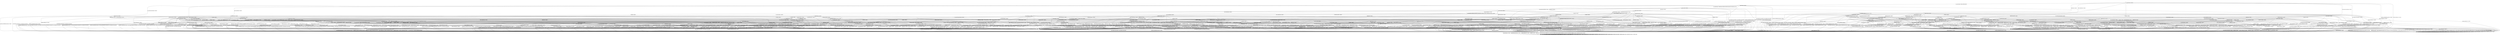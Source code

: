 digraph h21 {
s0 [label="s0"];
s1 [label="s1"];
s2 [label="s2"];
s3 [label="s3"];
s4 [label="s4"];
s5 [label="s5"];
s6 [label="s6"];
s7 [label="s7"];
s8 [label="s8"];
s9 [label="s9"];
s10 [label="s10"];
s11 [label="s11"];
s12 [label="s12"];
s13 [label="s13"];
s14 [label="s14"];
s15 [label="s15"];
s16 [label="s16"];
s17 [label="s17"];
s18 [label="s18"];
s19 [label="s19"];
s20 [label="s20"];
s21 [label="s21"];
s22 [label="s22"];
s23 [label="s23"];
s24 [label="s24"];
s25 [label="s25"];
s26 [label="s26"];
s27 [label="s27"];
s28 [label="s28"];
s29 [label="s29"];
s30 [label="s30"];
s31 [label="s31"];
s32 [label="s32"];
s33 [label="s33"];
s34 [label="s34"];
s35 [label="s35"];
s36 [label="s36"];
s37 [label="s37"];
s38 [label="s38"];
s39 [label="s39"];
s40 [label="s40"];
s41 [label="s41"];
s42 [label="s42"];
s43 [label="s43"];
s44 [label="s44"];
s45 [label="s45"];
s46 [label="s46"];
s47 [label="s47"];
s48 [label="s48"];
s49 [label="s49"];
s50 [label="s50"];
s51 [label="s51"];
s52 [label="s52"];
s53 [label="s53"];
s54 [label="s54"];
s55 [label="s55"];
s56 [label="s56"];
s57 [label="s57"];
s58 [label="s58"];
s59 [label="s59"];
s60 [label="s60"];
s61 [label="s61"];
s62 [label="s62"];
s63 [label="s63"];
s64 [label="s64"];
s65 [label="s65"];
s66 [label="s66"];
s67 [label="s67"];
s68 [label="s68"];
s69 [label="s69"];
s70 [label="s70"];
s71 [label="s71"];
s72 [label="s72"];
s73 [label="s73"];
s74 [label="s74"];
s75 [label="s75"];
s76 [label="s76"];
s77 [label="s77"];
s78 [label="s78"];
s79 [label="s79"];
s80 [label="s80"];
s81 [label="s81"];
s82 [label="s82"];
s83 [label="s83"];
s84 [label="s84"];
s85 [label="s85"];
s86 [label="s86"];
s87 [label="s87"];
s88 [label="s88"];
s89 [label="s89"];
s90 [label="s90"];
s91 [label="s91"];
s92 [label="s92"];
s93 [label="s93"];
s94 [label="s94"];
s95 [label="s95"];
s96 [label="s96"];
s97 [label="s97"];
s98 [label="s98"];
s99 [label="s99"];
s100 [label="s100"];
s101 [label="s101"];
s102 [label="s102"];
s103 [label="s103"];
s0 -> s1 [label="RSA_CLIENT_HELLO / HELLO_VERIFY_REQUEST"];
s0 -> s2 [label="RSA_CLIENT_KEY_EXCHANGE / TIMEOUT"];
s0 -> s8 [label="CHANGE_CIPHER_SPEC / TIMEOUT"];
s0 -> s26 [label="FINISHED / TIMEOUT"];
s0 -> s0 [label="APPLICATION / TIMEOUT"];
s0 -> s55 [label="CERTIFICATE / TIMEOUT"];
s0 -> s71 [label="EMPTY_CERTIFICATE / TIMEOUT"];
s0 -> s26 [label="CERTIFICATE_VERIFY / TIMEOUT"];
s0 -> s6 [label="Alert(WARNING,CLOSE_NOTIFY) / TIMEOUT"];
s0 -> s6 [label="Alert(FATAL,UNEXPECTED_MESSAGE) / TIMEOUT"];
s1 -> s3 [label="RSA_CLIENT_HELLO / SERVER_HELLO,CERTIFICATE,CERTIFICATE_REQUEST,SERVER_HELLO_DONE"];
s1 -> s4 [label="RSA_CLIENT_KEY_EXCHANGE / TIMEOUT"];
s1 -> s8 [label="CHANGE_CIPHER_SPEC / TIMEOUT"];
s1 -> s9 [label="FINISHED / TIMEOUT"];
s1 -> s1 [label="APPLICATION / TIMEOUT"];
s1 -> s56 [label="CERTIFICATE / TIMEOUT"];
s1 -> s16 [label="EMPTY_CERTIFICATE / TIMEOUT"];
s1 -> s9 [label="CERTIFICATE_VERIFY / TIMEOUT"];
s1 -> s6 [label="Alert(WARNING,CLOSE_NOTIFY) / Alert(WARNING,CLOSE_NOTIFY)"];
s1 -> s6 [label="Alert(FATAL,UNEXPECTED_MESSAGE) / TIMEOUT"];
s2 -> s57 [label="RSA_CLIENT_HELLO / TIMEOUT"];
s2 -> s26 [label="RSA_CLIENT_KEY_EXCHANGE / TIMEOUT"];
s2 -> s10 [label="CHANGE_CIPHER_SPEC / TIMEOUT"];
s2 -> s72 [label="FINISHED / TIMEOUT"];
s2 -> s2 [label="APPLICATION / TIMEOUT"];
s2 -> s91 [label="CERTIFICATE / TIMEOUT"];
s2 -> s91 [label="EMPTY_CERTIFICATE / TIMEOUT"];
s2 -> s78 [label="CERTIFICATE_VERIFY / TIMEOUT"];
s2 -> s6 [label="Alert(WARNING,CLOSE_NOTIFY) / TIMEOUT"];
s2 -> s6 [label="Alert(FATAL,UNEXPECTED_MESSAGE) / TIMEOUT"];
s3 -> s6 [label="RSA_CLIENT_HELLO / Alert(FATAL,UNEXPECTED_MESSAGE)"];
s3 -> s11 [label="RSA_CLIENT_KEY_EXCHANGE / TIMEOUT"];
s3 -> s8 [label="CHANGE_CIPHER_SPEC / TIMEOUT"];
s3 -> s9 [label="FINISHED / TIMEOUT"];
s3 -> s3 [label="APPLICATION / TIMEOUT"];
s3 -> s97 [label="CERTIFICATE / TIMEOUT"];
s3 -> s47 [label="EMPTY_CERTIFICATE / TIMEOUT"];
s3 -> s9 [label="CERTIFICATE_VERIFY / TIMEOUT"];
s3 -> s6 [label="Alert(WARNING,CLOSE_NOTIFY) / Alert(WARNING,CLOSE_NOTIFY)"];
s3 -> s6 [label="Alert(FATAL,UNEXPECTED_MESSAGE) / TIMEOUT"];
s4 -> s19 [label="RSA_CLIENT_HELLO / TIMEOUT"];
s4 -> s9 [label="RSA_CLIENT_KEY_EXCHANGE / TIMEOUT"];
s4 -> s5 [label="CHANGE_CIPHER_SPEC / TIMEOUT"];
s4 -> s33 [label="FINISHED / TIMEOUT"];
s4 -> s4 [label="APPLICATION / TIMEOUT"];
s4 -> s48 [label="CERTIFICATE / TIMEOUT"];
s4 -> s48 [label="EMPTY_CERTIFICATE / TIMEOUT"];
s4 -> s28 [label="CERTIFICATE_VERIFY / TIMEOUT"];
s4 -> s6 [label="Alert(WARNING,CLOSE_NOTIFY) / Alert(WARNING,CLOSE_NOTIFY)"];
s4 -> s6 [label="Alert(FATAL,UNEXPECTED_MESSAGE) / TIMEOUT"];
s5 -> s6 [label="RSA_CLIENT_HELLO / Alert(FATAL,UNEXPECTED_MESSAGE)"];
s5 -> s6 [label="RSA_CLIENT_KEY_EXCHANGE / Alert(FATAL,UNEXPECTED_MESSAGE)"];
s5 -> s8 [label="CHANGE_CIPHER_SPEC / TIMEOUT"];
s5 -> s6 [label="FINISHED / Alert(FATAL,UNEXPECTED_MESSAGE)"];
s5 -> s5 [label="APPLICATION / TIMEOUT"];
s5 -> s6 [label="CERTIFICATE / Alert(FATAL,UNEXPECTED_MESSAGE)"];
s5 -> s6 [label="EMPTY_CERTIFICATE / Alert(FATAL,UNEXPECTED_MESSAGE)"];
s5 -> s6 [label="CERTIFICATE_VERIFY / Alert(FATAL,UNEXPECTED_MESSAGE)"];
s5 -> s5 [label="Alert(WARNING,CLOSE_NOTIFY) / TIMEOUT"];
s5 -> s5 [label="Alert(FATAL,UNEXPECTED_MESSAGE) / TIMEOUT"];
s6 -> s7 [label="RSA_CLIENT_HELLO / TIMEOUT"];
s6 -> s7 [label="RSA_CLIENT_KEY_EXCHANGE / TIMEOUT"];
s6 -> s7 [label="CHANGE_CIPHER_SPEC / TIMEOUT"];
s6 -> s7 [label="FINISHED / TIMEOUT"];
s6 -> s7 [label="APPLICATION / TIMEOUT"];
s6 -> s7 [label="CERTIFICATE / TIMEOUT"];
s6 -> s7 [label="EMPTY_CERTIFICATE / TIMEOUT"];
s6 -> s7 [label="CERTIFICATE_VERIFY / TIMEOUT"];
s6 -> s7 [label="Alert(WARNING,CLOSE_NOTIFY) / TIMEOUT"];
s6 -> s7 [label="Alert(FATAL,UNEXPECTED_MESSAGE) / TIMEOUT"];
s7 -> s7 [label="RSA_CLIENT_HELLO / SOCKET_CLOSED"];
s7 -> s7 [label="RSA_CLIENT_KEY_EXCHANGE / SOCKET_CLOSED"];
s7 -> s7 [label="CHANGE_CIPHER_SPEC / SOCKET_CLOSED"];
s7 -> s7 [label="FINISHED / SOCKET_CLOSED"];
s7 -> s7 [label="APPLICATION / SOCKET_CLOSED"];
s7 -> s7 [label="CERTIFICATE / SOCKET_CLOSED"];
s7 -> s7 [label="EMPTY_CERTIFICATE / SOCKET_CLOSED"];
s7 -> s7 [label="CERTIFICATE_VERIFY / SOCKET_CLOSED"];
s7 -> s7 [label="Alert(WARNING,CLOSE_NOTIFY) / SOCKET_CLOSED"];
s7 -> s7 [label="Alert(FATAL,UNEXPECTED_MESSAGE) / SOCKET_CLOSED"];
s8 -> s8 [label="RSA_CLIENT_HELLO / TIMEOUT"];
s8 -> s8 [label="RSA_CLIENT_KEY_EXCHANGE / TIMEOUT"];
s8 -> s8 [label="CHANGE_CIPHER_SPEC / TIMEOUT"];
s8 -> s8 [label="FINISHED / TIMEOUT"];
s8 -> s8 [label="APPLICATION / TIMEOUT"];
s8 -> s8 [label="CERTIFICATE / TIMEOUT"];
s8 -> s8 [label="EMPTY_CERTIFICATE / TIMEOUT"];
s8 -> s8 [label="CERTIFICATE_VERIFY / TIMEOUT"];
s8 -> s8 [label="Alert(WARNING,CLOSE_NOTIFY) / TIMEOUT"];
s8 -> s8 [label="Alert(FATAL,UNEXPECTED_MESSAGE) / TIMEOUT"];
s9 -> s9 [label="RSA_CLIENT_HELLO / TIMEOUT"];
s9 -> s9 [label="RSA_CLIENT_KEY_EXCHANGE / TIMEOUT"];
s9 -> s8 [label="CHANGE_CIPHER_SPEC / TIMEOUT"];
s9 -> s9 [label="FINISHED / TIMEOUT"];
s9 -> s9 [label="APPLICATION / TIMEOUT"];
s9 -> s9 [label="CERTIFICATE / TIMEOUT"];
s9 -> s9 [label="EMPTY_CERTIFICATE / TIMEOUT"];
s9 -> s9 [label="CERTIFICATE_VERIFY / TIMEOUT"];
s9 -> s6 [label="Alert(WARNING,CLOSE_NOTIFY) / Alert(WARNING,CLOSE_NOTIFY)"];
s9 -> s6 [label="Alert(FATAL,UNEXPECTED_MESSAGE) / TIMEOUT"];
s10 -> s6 [label="RSA_CLIENT_HELLO / TIMEOUT"];
s10 -> s6 [label="RSA_CLIENT_KEY_EXCHANGE / TIMEOUT"];
s10 -> s8 [label="CHANGE_CIPHER_SPEC / TIMEOUT"];
s10 -> s6 [label="FINISHED / TIMEOUT"];
s10 -> s10 [label="APPLICATION / TIMEOUT"];
s10 -> s6 [label="CERTIFICATE / TIMEOUT"];
s10 -> s6 [label="EMPTY_CERTIFICATE / TIMEOUT"];
s10 -> s6 [label="CERTIFICATE_VERIFY / TIMEOUT"];
s10 -> s10 [label="Alert(WARNING,CLOSE_NOTIFY) / TIMEOUT"];
s10 -> s10 [label="Alert(FATAL,UNEXPECTED_MESSAGE) / TIMEOUT"];
s11 -> s19 [label="RSA_CLIENT_HELLO / TIMEOUT"];
s11 -> s9 [label="RSA_CLIENT_KEY_EXCHANGE / TIMEOUT"];
s11 -> s12 [label="CHANGE_CIPHER_SPEC / TIMEOUT"];
s11 -> s33 [label="FINISHED / TIMEOUT"];
s11 -> s11 [label="APPLICATION / TIMEOUT"];
s11 -> s17 [label="CERTIFICATE / TIMEOUT"];
s11 -> s63 [label="EMPTY_CERTIFICATE / TIMEOUT"];
s11 -> s13 [label="CERTIFICATE_VERIFY / TIMEOUT"];
s11 -> s6 [label="Alert(WARNING,CLOSE_NOTIFY) / Alert(WARNING,CLOSE_NOTIFY)"];
s11 -> s6 [label="Alert(FATAL,UNEXPECTED_MESSAGE) / TIMEOUT"];
s12 -> s20 [label="RSA_CLIENT_HELLO / TIMEOUT"];
s12 -> s9 [label="RSA_CLIENT_KEY_EXCHANGE / TIMEOUT"];
s12 -> s8 [label="CHANGE_CIPHER_SPEC / TIMEOUT"];
s12 -> s14 [label="FINISHED / CHANGE_CIPHER_SPEC,FINISHED,CHANGE_CIPHER_SPEC,FINISHED"];
s12 -> s12 [label="APPLICATION / TIMEOUT"];
s12 -> s29 [label="CERTIFICATE / TIMEOUT"];
s12 -> s64 [label="EMPTY_CERTIFICATE / TIMEOUT"];
s12 -> s18 [label="CERTIFICATE_VERIFY / TIMEOUT"];
s12 -> s12 [label="Alert(WARNING,CLOSE_NOTIFY) / TIMEOUT"];
s12 -> s12 [label="Alert(FATAL,UNEXPECTED_MESSAGE) / TIMEOUT"];
s13 -> s21 [label="RSA_CLIENT_HELLO / TIMEOUT"];
s13 -> s9 [label="RSA_CLIENT_KEY_EXCHANGE / TIMEOUT"];
s13 -> s15 [label="CHANGE_CIPHER_SPEC / TIMEOUT"];
s13 -> s34 [label="FINISHED / TIMEOUT"];
s13 -> s13 [label="APPLICATION / TIMEOUT"];
s13 -> s22 [label="CERTIFICATE / TIMEOUT"];
s13 -> s22 [label="EMPTY_CERTIFICATE / TIMEOUT"];
s13 -> s9 [label="CERTIFICATE_VERIFY / TIMEOUT"];
s13 -> s6 [label="Alert(WARNING,CLOSE_NOTIFY) / Alert(WARNING,CLOSE_NOTIFY)"];
s13 -> s6 [label="Alert(FATAL,UNEXPECTED_MESSAGE) / TIMEOUT"];
s14 -> s14 [label="RSA_CLIENT_HELLO / TIMEOUT"];
s14 -> s14 [label="RSA_CLIENT_KEY_EXCHANGE / TIMEOUT"];
s14 -> s8 [label="CHANGE_CIPHER_SPEC / TIMEOUT"];
s14 -> s14 [label="FINISHED / TIMEOUT"];
s14 -> s6 [label="APPLICATION / APPLICATION"];
s14 -> s14 [label="CERTIFICATE / TIMEOUT"];
s14 -> s14 [label="EMPTY_CERTIFICATE / TIMEOUT"];
s14 -> s14 [label="CERTIFICATE_VERIFY / TIMEOUT"];
s14 -> s6 [label="Alert(WARNING,CLOSE_NOTIFY) / TIMEOUT"];
s14 -> s6 [label="Alert(FATAL,UNEXPECTED_MESSAGE) / TIMEOUT"];
s15 -> s6 [label="RSA_CLIENT_HELLO / Alert(FATAL,HANDSHAKE_FAILURE)"];
s15 -> s6 [label="RSA_CLIENT_KEY_EXCHANGE / Alert(FATAL,HANDSHAKE_FAILURE)"];
s15 -> s8 [label="CHANGE_CIPHER_SPEC / TIMEOUT"];
s15 -> s6 [label="FINISHED / Alert(FATAL,HANDSHAKE_FAILURE)"];
s15 -> s15 [label="APPLICATION / TIMEOUT"];
s15 -> s6 [label="CERTIFICATE / Alert(FATAL,HANDSHAKE_FAILURE)"];
s15 -> s6 [label="EMPTY_CERTIFICATE / Alert(FATAL,HANDSHAKE_FAILURE)"];
s15 -> s6 [label="CERTIFICATE_VERIFY / Alert(FATAL,HANDSHAKE_FAILURE)"];
s15 -> s15 [label="Alert(WARNING,CLOSE_NOTIFY) / TIMEOUT"];
s15 -> s15 [label="Alert(FATAL,UNEXPECTED_MESSAGE) / TIMEOUT"];
s16 -> s24 [label="RSA_CLIENT_HELLO / TIMEOUT"];
s16 -> s48 [label="RSA_CLIENT_KEY_EXCHANGE / TIMEOUT"];
s16 -> s5 [label="CHANGE_CIPHER_SPEC / TIMEOUT"];
s16 -> s35 [label="FINISHED / TIMEOUT"];
s16 -> s16 [label="APPLICATION / TIMEOUT"];
s16 -> s9 [label="CERTIFICATE / TIMEOUT"];
s16 -> s9 [label="EMPTY_CERTIFICATE / TIMEOUT"];
s16 -> s58 [label="CERTIFICATE_VERIFY / TIMEOUT"];
s16 -> s6 [label="Alert(WARNING,CLOSE_NOTIFY) / Alert(WARNING,CLOSE_NOTIFY)"];
s16 -> s6 [label="Alert(FATAL,UNEXPECTED_MESSAGE) / TIMEOUT"];
s17 -> s49 [label="RSA_CLIENT_HELLO / TIMEOUT"];
s17 -> s9 [label="RSA_CLIENT_KEY_EXCHANGE / TIMEOUT"];
s17 -> s27 [label="CHANGE_CIPHER_SPEC / TIMEOUT"];
s17 -> s50 [label="FINISHED / TIMEOUT"];
s17 -> s17 [label="APPLICATION / TIMEOUT"];
s17 -> s9 [label="CERTIFICATE / TIMEOUT"];
s17 -> s9 [label="EMPTY_CERTIFICATE / TIMEOUT"];
s17 -> s17 [label="CERTIFICATE_VERIFY / TIMEOUT"];
s17 -> s6 [label="Alert(WARNING,CLOSE_NOTIFY) / Alert(WARNING,CLOSE_NOTIFY)"];
s17 -> s6 [label="Alert(FATAL,UNEXPECTED_MESSAGE) / TIMEOUT"];
s18 -> s79 [label="RSA_CLIENT_HELLO / TIMEOUT"];
s18 -> s9 [label="RSA_CLIENT_KEY_EXCHANGE / TIMEOUT"];
s18 -> s15 [label="CHANGE_CIPHER_SPEC / TIMEOUT"];
s18 -> s23 [label="FINISHED / TIMEOUT"];
s18 -> s9 [label="APPLICATION / TIMEOUT"];
s18 -> s73 [label="CERTIFICATE / TIMEOUT"];
s18 -> s73 [label="EMPTY_CERTIFICATE / TIMEOUT"];
s18 -> s9 [label="CERTIFICATE_VERIFY / TIMEOUT"];
s18 -> s6 [label="Alert(WARNING,CLOSE_NOTIFY) / Alert(WARNING,CLOSE_NOTIFY)"];
s18 -> s6 [label="Alert(FATAL,UNEXPECTED_MESSAGE) / TIMEOUT"];
s19 -> s9 [label="RSA_CLIENT_HELLO / TIMEOUT"];
s19 -> s9 [label="RSA_CLIENT_KEY_EXCHANGE / TIMEOUT"];
s19 -> s5 [label="CHANGE_CIPHER_SPEC / TIMEOUT"];
s19 -> s36 [label="FINISHED / TIMEOUT"];
s19 -> s19 [label="APPLICATION / TIMEOUT"];
s19 -> s49 [label="CERTIFICATE / TIMEOUT"];
s19 -> s49 [label="EMPTY_CERTIFICATE / TIMEOUT"];
s19 -> s30 [label="CERTIFICATE_VERIFY / TIMEOUT"];
s19 -> s6 [label="Alert(WARNING,CLOSE_NOTIFY) / Alert(WARNING,CLOSE_NOTIFY)"];
s19 -> s6 [label="Alert(FATAL,UNEXPECTED_MESSAGE) / TIMEOUT"];
s20 -> s9 [label="RSA_CLIENT_HELLO / TIMEOUT"];
s20 -> s9 [label="RSA_CLIENT_KEY_EXCHANGE / TIMEOUT"];
s20 -> s5 [label="CHANGE_CIPHER_SPEC / TIMEOUT"];
s20 -> s37 [label="FINISHED / TIMEOUT"];
s20 -> s9 [label="APPLICATION / TIMEOUT"];
s20 -> s38 [label="CERTIFICATE / TIMEOUT"];
s20 -> s38 [label="EMPTY_CERTIFICATE / TIMEOUT"];
s20 -> s65 [label="CERTIFICATE_VERIFY / TIMEOUT"];
s20 -> s6 [label="Alert(WARNING,CLOSE_NOTIFY) / Alert(WARNING,CLOSE_NOTIFY)"];
s20 -> s6 [label="Alert(FATAL,UNEXPECTED_MESSAGE) / TIMEOUT"];
s21 -> s9 [label="RSA_CLIENT_HELLO / TIMEOUT"];
s21 -> s9 [label="RSA_CLIENT_KEY_EXCHANGE / TIMEOUT"];
s21 -> s15 [label="CHANGE_CIPHER_SPEC / TIMEOUT"];
s21 -> s39 [label="FINISHED / TIMEOUT"];
s21 -> s21 [label="APPLICATION / TIMEOUT"];
s21 -> s25 [label="CERTIFICATE / TIMEOUT"];
s21 -> s25 [label="EMPTY_CERTIFICATE / TIMEOUT"];
s21 -> s9 [label="CERTIFICATE_VERIFY / TIMEOUT"];
s21 -> s6 [label="Alert(WARNING,CLOSE_NOTIFY) / Alert(WARNING,CLOSE_NOTIFY)"];
s21 -> s6 [label="Alert(FATAL,UNEXPECTED_MESSAGE) / TIMEOUT"];
s22 -> s25 [label="RSA_CLIENT_HELLO / TIMEOUT"];
s22 -> s9 [label="RSA_CLIENT_KEY_EXCHANGE / TIMEOUT"];
s22 -> s15 [label="CHANGE_CIPHER_SPEC / TIMEOUT"];
s22 -> s40 [label="FINISHED / TIMEOUT"];
s22 -> s22 [label="APPLICATION / TIMEOUT"];
s22 -> s9 [label="CERTIFICATE / TIMEOUT"];
s22 -> s9 [label="EMPTY_CERTIFICATE / TIMEOUT"];
s22 -> s9 [label="CERTIFICATE_VERIFY / TIMEOUT"];
s22 -> s6 [label="Alert(WARNING,CLOSE_NOTIFY) / Alert(WARNING,CLOSE_NOTIFY)"];
s22 -> s6 [label="Alert(FATAL,UNEXPECTED_MESSAGE) / TIMEOUT"];
s23 -> s41 [label="RSA_CLIENT_HELLO / TIMEOUT"];
s23 -> s9 [label="RSA_CLIENT_KEY_EXCHANGE / TIMEOUT"];
s23 -> s15 [label="CHANGE_CIPHER_SPEC / TIMEOUT"];
s23 -> s9 [label="FINISHED / TIMEOUT"];
s23 -> s9 [label="APPLICATION / TIMEOUT"];
s23 -> s40 [label="CERTIFICATE / TIMEOUT"];
s23 -> s40 [label="EMPTY_CERTIFICATE / TIMEOUT"];
s23 -> s9 [label="CERTIFICATE_VERIFY / TIMEOUT"];
s23 -> s6 [label="Alert(WARNING,CLOSE_NOTIFY) / Alert(WARNING,CLOSE_NOTIFY)"];
s23 -> s6 [label="Alert(FATAL,UNEXPECTED_MESSAGE) / TIMEOUT"];
s24 -> s9 [label="RSA_CLIENT_HELLO / TIMEOUT"];
s24 -> s49 [label="RSA_CLIENT_KEY_EXCHANGE / TIMEOUT"];
s24 -> s5 [label="CHANGE_CIPHER_SPEC / TIMEOUT"];
s24 -> s42 [label="FINISHED / TIMEOUT"];
s24 -> s24 [label="APPLICATION / TIMEOUT"];
s24 -> s9 [label="CERTIFICATE / TIMEOUT"];
s24 -> s9 [label="EMPTY_CERTIFICATE / TIMEOUT"];
s24 -> s66 [label="CERTIFICATE_VERIFY / TIMEOUT"];
s24 -> s6 [label="Alert(WARNING,CLOSE_NOTIFY) / Alert(WARNING,CLOSE_NOTIFY)"];
s24 -> s6 [label="Alert(FATAL,UNEXPECTED_MESSAGE) / TIMEOUT"];
s25 -> s9 [label="RSA_CLIENT_HELLO / TIMEOUT"];
s25 -> s9 [label="RSA_CLIENT_KEY_EXCHANGE / TIMEOUT"];
s25 -> s15 [label="CHANGE_CIPHER_SPEC / TIMEOUT"];
s25 -> s43 [label="FINISHED / TIMEOUT"];
s25 -> s25 [label="APPLICATION / TIMEOUT"];
s25 -> s9 [label="CERTIFICATE / TIMEOUT"];
s25 -> s9 [label="EMPTY_CERTIFICATE / TIMEOUT"];
s25 -> s9 [label="CERTIFICATE_VERIFY / TIMEOUT"];
s25 -> s6 [label="Alert(WARNING,CLOSE_NOTIFY) / Alert(WARNING,CLOSE_NOTIFY)"];
s25 -> s6 [label="Alert(FATAL,UNEXPECTED_MESSAGE) / TIMEOUT"];
s26 -> s26 [label="RSA_CLIENT_HELLO / TIMEOUT"];
s26 -> s26 [label="RSA_CLIENT_KEY_EXCHANGE / TIMEOUT"];
s26 -> s8 [label="CHANGE_CIPHER_SPEC / TIMEOUT"];
s26 -> s26 [label="FINISHED / TIMEOUT"];
s26 -> s26 [label="APPLICATION / TIMEOUT"];
s26 -> s26 [label="CERTIFICATE / TIMEOUT"];
s26 -> s26 [label="EMPTY_CERTIFICATE / TIMEOUT"];
s26 -> s26 [label="CERTIFICATE_VERIFY / TIMEOUT"];
s26 -> s6 [label="Alert(WARNING,CLOSE_NOTIFY) / TIMEOUT"];
s26 -> s6 [label="Alert(FATAL,UNEXPECTED_MESSAGE) / TIMEOUT"];
s27 -> s9 [label="RSA_CLIENT_HELLO / TIMEOUT"];
s27 -> s9 [label="RSA_CLIENT_KEY_EXCHANGE / TIMEOUT"];
s27 -> s8 [label="CHANGE_CIPHER_SPEC / TIMEOUT"];
s27 -> s14 [label="FINISHED / CHANGE_CIPHER_SPEC,FINISHED,CHANGE_CIPHER_SPEC,FINISHED"];
s27 -> s27 [label="APPLICATION / TIMEOUT"];
s27 -> s9 [label="CERTIFICATE / TIMEOUT"];
s27 -> s9 [label="EMPTY_CERTIFICATE / TIMEOUT"];
s27 -> s9 [label="CERTIFICATE_VERIFY / TIMEOUT"];
s27 -> s27 [label="Alert(WARNING,CLOSE_NOTIFY) / TIMEOUT"];
s27 -> s27 [label="Alert(FATAL,UNEXPECTED_MESSAGE) / TIMEOUT"];
s28 -> s30 [label="RSA_CLIENT_HELLO / TIMEOUT"];
s28 -> s9 [label="RSA_CLIENT_KEY_EXCHANGE / TIMEOUT"];
s28 -> s5 [label="CHANGE_CIPHER_SPEC / TIMEOUT"];
s28 -> s44 [label="FINISHED / TIMEOUT"];
s28 -> s28 [label="APPLICATION / TIMEOUT"];
s28 -> s59 [label="CERTIFICATE / TIMEOUT"];
s28 -> s59 [label="EMPTY_CERTIFICATE / TIMEOUT"];
s28 -> s9 [label="CERTIFICATE_VERIFY / TIMEOUT"];
s28 -> s6 [label="Alert(WARNING,CLOSE_NOTIFY) / Alert(WARNING,CLOSE_NOTIFY)"];
s28 -> s6 [label="Alert(FATAL,UNEXPECTED_MESSAGE) / TIMEOUT"];
s29 -> s38 [label="RSA_CLIENT_HELLO / TIMEOUT"];
s29 -> s9 [label="RSA_CLIENT_KEY_EXCHANGE / TIMEOUT"];
s29 -> s5 [label="CHANGE_CIPHER_SPEC / TIMEOUT"];
s29 -> s31 [label="FINISHED / TIMEOUT"];
s29 -> s9 [label="APPLICATION / TIMEOUT"];
s29 -> s9 [label="CERTIFICATE / TIMEOUT"];
s29 -> s9 [label="EMPTY_CERTIFICATE / TIMEOUT"];
s29 -> s60 [label="CERTIFICATE_VERIFY / TIMEOUT"];
s29 -> s6 [label="Alert(WARNING,CLOSE_NOTIFY) / Alert(WARNING,CLOSE_NOTIFY)"];
s29 -> s6 [label="Alert(FATAL,UNEXPECTED_MESSAGE) / TIMEOUT"];
s30 -> s9 [label="RSA_CLIENT_HELLO / TIMEOUT"];
s30 -> s9 [label="RSA_CLIENT_KEY_EXCHANGE / TIMEOUT"];
s30 -> s5 [label="CHANGE_CIPHER_SPEC / TIMEOUT"];
s30 -> s45 [label="FINISHED / TIMEOUT"];
s30 -> s30 [label="APPLICATION / TIMEOUT"];
s30 -> s67 [label="CERTIFICATE / TIMEOUT"];
s30 -> s67 [label="EMPTY_CERTIFICATE / TIMEOUT"];
s30 -> s9 [label="CERTIFICATE_VERIFY / TIMEOUT"];
s30 -> s6 [label="Alert(WARNING,CLOSE_NOTIFY) / Alert(WARNING,CLOSE_NOTIFY)"];
s30 -> s6 [label="Alert(FATAL,UNEXPECTED_MESSAGE) / TIMEOUT"];
s31 -> s31 [label="RSA_CLIENT_HELLO / TIMEOUT"];
s31 -> s9 [label="RSA_CLIENT_KEY_EXCHANGE / TIMEOUT"];
s31 -> s32 [label="CHANGE_CIPHER_SPEC / TIMEOUT"];
s31 -> s9 [label="FINISHED / TIMEOUT"];
s31 -> s9 [label="APPLICATION / TIMEOUT"];
s31 -> s9 [label="CERTIFICATE / TIMEOUT"];
s31 -> s9 [label="EMPTY_CERTIFICATE / TIMEOUT"];
s31 -> s31 [label="CERTIFICATE_VERIFY / TIMEOUT"];
s31 -> s6 [label="Alert(WARNING,CLOSE_NOTIFY) / Alert(WARNING,CLOSE_NOTIFY)"];
s31 -> s6 [label="Alert(FATAL,UNEXPECTED_MESSAGE) / TIMEOUT"];
s32 -> s8 [label="RSA_CLIENT_HELLO / CHANGE_CIPHER_SPEC,FINISHED,CHANGE_CIPHER_SPEC,FINISHED"];
s32 -> s8 [label="RSA_CLIENT_KEY_EXCHANGE / CHANGE_CIPHER_SPEC,UNKNOWN_MESSAGE,CHANGE_CIPHER_SPEC,UNKNOWN_MESSAGE"];
s32 -> s8 [label="CHANGE_CIPHER_SPEC / TIMEOUT"];
s32 -> s8 [label="FINISHED / CHANGE_CIPHER_SPEC,FINISHED,CHANGE_CIPHER_SPEC,FINISHED"];
s32 -> s32 [label="APPLICATION / TIMEOUT"];
s32 -> s8 [label="CERTIFICATE / CHANGE_CIPHER_SPEC,FINISHED,CHANGE_CIPHER_SPEC,FINISHED"];
s32 -> s8 [label="EMPTY_CERTIFICATE / CHANGE_CIPHER_SPEC,FINISHED,CHANGE_CIPHER_SPEC,FINISHED"];
s32 -> s8 [label="CERTIFICATE_VERIFY / CHANGE_CIPHER_SPEC,FINISHED,CHANGE_CIPHER_SPEC,FINISHED"];
s32 -> s32 [label="Alert(WARNING,CLOSE_NOTIFY) / TIMEOUT"];
s32 -> s32 [label="Alert(FATAL,UNEXPECTED_MESSAGE) / TIMEOUT"];
s33 -> s36 [label="RSA_CLIENT_HELLO / TIMEOUT"];
s33 -> s9 [label="RSA_CLIENT_KEY_EXCHANGE / TIMEOUT"];
s33 -> s5 [label="CHANGE_CIPHER_SPEC / TIMEOUT"];
s33 -> s9 [label="FINISHED / TIMEOUT"];
s33 -> s33 [label="APPLICATION / TIMEOUT"];
s33 -> s50 [label="CERTIFICATE / TIMEOUT"];
s33 -> s50 [label="EMPTY_CERTIFICATE / TIMEOUT"];
s33 -> s44 [label="CERTIFICATE_VERIFY / TIMEOUT"];
s33 -> s6 [label="Alert(WARNING,CLOSE_NOTIFY) / Alert(WARNING,CLOSE_NOTIFY)"];
s33 -> s6 [label="Alert(FATAL,UNEXPECTED_MESSAGE) / TIMEOUT"];
s34 -> s39 [label="RSA_CLIENT_HELLO / TIMEOUT"];
s34 -> s9 [label="RSA_CLIENT_KEY_EXCHANGE / TIMEOUT"];
s34 -> s15 [label="CHANGE_CIPHER_SPEC / TIMEOUT"];
s34 -> s9 [label="FINISHED / TIMEOUT"];
s34 -> s34 [label="APPLICATION / TIMEOUT"];
s34 -> s40 [label="CERTIFICATE / TIMEOUT"];
s34 -> s40 [label="EMPTY_CERTIFICATE / TIMEOUT"];
s34 -> s9 [label="CERTIFICATE_VERIFY / TIMEOUT"];
s34 -> s6 [label="Alert(WARNING,CLOSE_NOTIFY) / Alert(WARNING,CLOSE_NOTIFY)"];
s34 -> s6 [label="Alert(FATAL,UNEXPECTED_MESSAGE) / TIMEOUT"];
s35 -> s42 [label="RSA_CLIENT_HELLO / TIMEOUT"];
s35 -> s50 [label="RSA_CLIENT_KEY_EXCHANGE / TIMEOUT"];
s35 -> s5 [label="CHANGE_CIPHER_SPEC / TIMEOUT"];
s35 -> s9 [label="FINISHED / TIMEOUT"];
s35 -> s35 [label="APPLICATION / TIMEOUT"];
s35 -> s9 [label="CERTIFICATE / TIMEOUT"];
s35 -> s9 [label="EMPTY_CERTIFICATE / TIMEOUT"];
s35 -> s61 [label="CERTIFICATE_VERIFY / TIMEOUT"];
s35 -> s6 [label="Alert(WARNING,CLOSE_NOTIFY) / Alert(WARNING,CLOSE_NOTIFY)"];
s35 -> s6 [label="Alert(FATAL,UNEXPECTED_MESSAGE) / TIMEOUT"];
s36 -> s9 [label="RSA_CLIENT_HELLO / TIMEOUT"];
s36 -> s9 [label="RSA_CLIENT_KEY_EXCHANGE / TIMEOUT"];
s36 -> s5 [label="CHANGE_CIPHER_SPEC / TIMEOUT"];
s36 -> s9 [label="FINISHED / TIMEOUT"];
s36 -> s36 [label="APPLICATION / TIMEOUT"];
s36 -> s51 [label="CERTIFICATE / TIMEOUT"];
s36 -> s51 [label="EMPTY_CERTIFICATE / TIMEOUT"];
s36 -> s45 [label="CERTIFICATE_VERIFY / TIMEOUT"];
s36 -> s6 [label="Alert(WARNING,CLOSE_NOTIFY) / Alert(WARNING,CLOSE_NOTIFY)"];
s36 -> s6 [label="Alert(FATAL,UNEXPECTED_MESSAGE) / TIMEOUT"];
s37 -> s9 [label="RSA_CLIENT_HELLO / TIMEOUT"];
s37 -> s9 [label="RSA_CLIENT_KEY_EXCHANGE / TIMEOUT"];
s37 -> s5 [label="CHANGE_CIPHER_SPEC / TIMEOUT"];
s37 -> s9 [label="FINISHED / TIMEOUT"];
s37 -> s9 [label="APPLICATION / TIMEOUT"];
s37 -> s46 [label="CERTIFICATE / TIMEOUT"];
s37 -> s46 [label="EMPTY_CERTIFICATE / TIMEOUT"];
s37 -> s68 [label="CERTIFICATE_VERIFY / TIMEOUT"];
s37 -> s6 [label="Alert(WARNING,CLOSE_NOTIFY) / Alert(WARNING,CLOSE_NOTIFY)"];
s37 -> s6 [label="Alert(FATAL,UNEXPECTED_MESSAGE) / TIMEOUT"];
s38 -> s9 [label="RSA_CLIENT_HELLO / TIMEOUT"];
s38 -> s9 [label="RSA_CLIENT_KEY_EXCHANGE / TIMEOUT"];
s38 -> s5 [label="CHANGE_CIPHER_SPEC / TIMEOUT"];
s38 -> s46 [label="FINISHED / TIMEOUT"];
s38 -> s9 [label="APPLICATION / TIMEOUT"];
s38 -> s9 [label="CERTIFICATE / TIMEOUT"];
s38 -> s9 [label="EMPTY_CERTIFICATE / TIMEOUT"];
s38 -> s83 [label="CERTIFICATE_VERIFY / TIMEOUT"];
s38 -> s6 [label="Alert(WARNING,CLOSE_NOTIFY) / Alert(WARNING,CLOSE_NOTIFY)"];
s38 -> s6 [label="Alert(FATAL,UNEXPECTED_MESSAGE) / TIMEOUT"];
s39 -> s9 [label="RSA_CLIENT_HELLO / TIMEOUT"];
s39 -> s9 [label="RSA_CLIENT_KEY_EXCHANGE / TIMEOUT"];
s39 -> s15 [label="CHANGE_CIPHER_SPEC / TIMEOUT"];
s39 -> s9 [label="FINISHED / TIMEOUT"];
s39 -> s39 [label="APPLICATION / TIMEOUT"];
s39 -> s43 [label="CERTIFICATE / TIMEOUT"];
s39 -> s43 [label="EMPTY_CERTIFICATE / TIMEOUT"];
s39 -> s9 [label="CERTIFICATE_VERIFY / TIMEOUT"];
s39 -> s6 [label="Alert(WARNING,CLOSE_NOTIFY) / Alert(WARNING,CLOSE_NOTIFY)"];
s39 -> s6 [label="Alert(FATAL,UNEXPECTED_MESSAGE) / TIMEOUT"];
s40 -> s43 [label="RSA_CLIENT_HELLO / TIMEOUT"];
s40 -> s9 [label="RSA_CLIENT_KEY_EXCHANGE / TIMEOUT"];
s40 -> s15 [label="CHANGE_CIPHER_SPEC / TIMEOUT"];
s40 -> s9 [label="FINISHED / TIMEOUT"];
s40 -> s40 [label="APPLICATION / TIMEOUT"];
s40 -> s9 [label="CERTIFICATE / TIMEOUT"];
s40 -> s9 [label="EMPTY_CERTIFICATE / TIMEOUT"];
s40 -> s9 [label="CERTIFICATE_VERIFY / TIMEOUT"];
s40 -> s6 [label="Alert(WARNING,CLOSE_NOTIFY) / Alert(WARNING,CLOSE_NOTIFY)"];
s40 -> s6 [label="Alert(FATAL,UNEXPECTED_MESSAGE) / TIMEOUT"];
s41 -> s9 [label="RSA_CLIENT_HELLO / TIMEOUT"];
s41 -> s9 [label="RSA_CLIENT_KEY_EXCHANGE / TIMEOUT"];
s41 -> s15 [label="CHANGE_CIPHER_SPEC / TIMEOUT"];
s41 -> s9 [label="FINISHED / TIMEOUT"];
s41 -> s9 [label="APPLICATION / TIMEOUT"];
s41 -> s84 [label="CERTIFICATE / TIMEOUT"];
s41 -> s84 [label="EMPTY_CERTIFICATE / TIMEOUT"];
s41 -> s9 [label="CERTIFICATE_VERIFY / TIMEOUT"];
s41 -> s6 [label="Alert(WARNING,CLOSE_NOTIFY) / Alert(WARNING,CLOSE_NOTIFY)"];
s41 -> s6 [label="Alert(FATAL,UNEXPECTED_MESSAGE) / TIMEOUT"];
s42 -> s9 [label="RSA_CLIENT_HELLO / TIMEOUT"];
s42 -> s51 [label="RSA_CLIENT_KEY_EXCHANGE / TIMEOUT"];
s42 -> s5 [label="CHANGE_CIPHER_SPEC / TIMEOUT"];
s42 -> s9 [label="FINISHED / TIMEOUT"];
s42 -> s42 [label="APPLICATION / TIMEOUT"];
s42 -> s9 [label="CERTIFICATE / TIMEOUT"];
s42 -> s9 [label="EMPTY_CERTIFICATE / TIMEOUT"];
s42 -> s69 [label="CERTIFICATE_VERIFY / TIMEOUT"];
s42 -> s6 [label="Alert(WARNING,CLOSE_NOTIFY) / Alert(WARNING,CLOSE_NOTIFY)"];
s42 -> s6 [label="Alert(FATAL,UNEXPECTED_MESSAGE) / TIMEOUT"];
s43 -> s9 [label="RSA_CLIENT_HELLO / TIMEOUT"];
s43 -> s9 [label="RSA_CLIENT_KEY_EXCHANGE / TIMEOUT"];
s43 -> s15 [label="CHANGE_CIPHER_SPEC / TIMEOUT"];
s43 -> s9 [label="FINISHED / TIMEOUT"];
s43 -> s43 [label="APPLICATION / TIMEOUT"];
s43 -> s9 [label="CERTIFICATE / TIMEOUT"];
s43 -> s9 [label="EMPTY_CERTIFICATE / TIMEOUT"];
s43 -> s9 [label="CERTIFICATE_VERIFY / TIMEOUT"];
s43 -> s6 [label="Alert(WARNING,CLOSE_NOTIFY) / Alert(WARNING,CLOSE_NOTIFY)"];
s43 -> s6 [label="Alert(FATAL,UNEXPECTED_MESSAGE) / TIMEOUT"];
s44 -> s45 [label="RSA_CLIENT_HELLO / TIMEOUT"];
s44 -> s9 [label="RSA_CLIENT_KEY_EXCHANGE / TIMEOUT"];
s44 -> s5 [label="CHANGE_CIPHER_SPEC / TIMEOUT"];
s44 -> s9 [label="FINISHED / TIMEOUT"];
s44 -> s44 [label="APPLICATION / TIMEOUT"];
s44 -> s62 [label="CERTIFICATE / TIMEOUT"];
s44 -> s62 [label="EMPTY_CERTIFICATE / TIMEOUT"];
s44 -> s9 [label="CERTIFICATE_VERIFY / TIMEOUT"];
s44 -> s6 [label="Alert(WARNING,CLOSE_NOTIFY) / Alert(WARNING,CLOSE_NOTIFY)"];
s44 -> s6 [label="Alert(FATAL,UNEXPECTED_MESSAGE) / TIMEOUT"];
s45 -> s9 [label="RSA_CLIENT_HELLO / TIMEOUT"];
s45 -> s9 [label="RSA_CLIENT_KEY_EXCHANGE / TIMEOUT"];
s45 -> s5 [label="CHANGE_CIPHER_SPEC / TIMEOUT"];
s45 -> s9 [label="FINISHED / TIMEOUT"];
s45 -> s45 [label="APPLICATION / TIMEOUT"];
s45 -> s70 [label="CERTIFICATE / TIMEOUT"];
s45 -> s70 [label="EMPTY_CERTIFICATE / TIMEOUT"];
s45 -> s9 [label="CERTIFICATE_VERIFY / TIMEOUT"];
s45 -> s6 [label="Alert(WARNING,CLOSE_NOTIFY) / Alert(WARNING,CLOSE_NOTIFY)"];
s45 -> s6 [label="Alert(FATAL,UNEXPECTED_MESSAGE) / TIMEOUT"];
s46 -> s9 [label="RSA_CLIENT_HELLO / TIMEOUT"];
s46 -> s9 [label="RSA_CLIENT_KEY_EXCHANGE / TIMEOUT"];
s46 -> s5 [label="CHANGE_CIPHER_SPEC / TIMEOUT"];
s46 -> s9 [label="FINISHED / TIMEOUT"];
s46 -> s9 [label="APPLICATION / TIMEOUT"];
s46 -> s9 [label="CERTIFICATE / TIMEOUT"];
s46 -> s9 [label="EMPTY_CERTIFICATE / TIMEOUT"];
s46 -> s85 [label="CERTIFICATE_VERIFY / TIMEOUT"];
s46 -> s6 [label="Alert(WARNING,CLOSE_NOTIFY) / Alert(WARNING,CLOSE_NOTIFY)"];
s46 -> s6 [label="Alert(FATAL,UNEXPECTED_MESSAGE) / TIMEOUT"];
s47 -> s24 [label="RSA_CLIENT_HELLO / TIMEOUT"];
s47 -> s63 [label="RSA_CLIENT_KEY_EXCHANGE / TIMEOUT"];
s47 -> s5 [label="CHANGE_CIPHER_SPEC / TIMEOUT"];
s47 -> s35 [label="FINISHED / TIMEOUT"];
s47 -> s47 [label="APPLICATION / TIMEOUT"];
s47 -> s9 [label="CERTIFICATE / TIMEOUT"];
s47 -> s9 [label="EMPTY_CERTIFICATE / TIMEOUT"];
s47 -> s52 [label="CERTIFICATE_VERIFY / TIMEOUT"];
s47 -> s6 [label="Alert(WARNING,CLOSE_NOTIFY) / Alert(WARNING,CLOSE_NOTIFY)"];
s47 -> s6 [label="Alert(FATAL,UNEXPECTED_MESSAGE) / TIMEOUT"];
s48 -> s49 [label="RSA_CLIENT_HELLO / TIMEOUT"];
s48 -> s9 [label="RSA_CLIENT_KEY_EXCHANGE / TIMEOUT"];
s48 -> s5 [label="CHANGE_CIPHER_SPEC / TIMEOUT"];
s48 -> s50 [label="FINISHED / TIMEOUT"];
s48 -> s48 [label="APPLICATION / TIMEOUT"];
s48 -> s9 [label="CERTIFICATE / TIMEOUT"];
s48 -> s9 [label="EMPTY_CERTIFICATE / TIMEOUT"];
s48 -> s59 [label="CERTIFICATE_VERIFY / TIMEOUT"];
s48 -> s6 [label="Alert(WARNING,CLOSE_NOTIFY) / Alert(WARNING,CLOSE_NOTIFY)"];
s48 -> s6 [label="Alert(FATAL,UNEXPECTED_MESSAGE) / TIMEOUT"];
s49 -> s9 [label="RSA_CLIENT_HELLO / TIMEOUT"];
s49 -> s9 [label="RSA_CLIENT_KEY_EXCHANGE / TIMEOUT"];
s49 -> s5 [label="CHANGE_CIPHER_SPEC / TIMEOUT"];
s49 -> s51 [label="FINISHED / TIMEOUT"];
s49 -> s49 [label="APPLICATION / TIMEOUT"];
s49 -> s9 [label="CERTIFICATE / TIMEOUT"];
s49 -> s9 [label="EMPTY_CERTIFICATE / TIMEOUT"];
s49 -> s67 [label="CERTIFICATE_VERIFY / TIMEOUT"];
s49 -> s6 [label="Alert(WARNING,CLOSE_NOTIFY) / Alert(WARNING,CLOSE_NOTIFY)"];
s49 -> s6 [label="Alert(FATAL,UNEXPECTED_MESSAGE) / TIMEOUT"];
s50 -> s51 [label="RSA_CLIENT_HELLO / TIMEOUT"];
s50 -> s9 [label="RSA_CLIENT_KEY_EXCHANGE / TIMEOUT"];
s50 -> s5 [label="CHANGE_CIPHER_SPEC / TIMEOUT"];
s50 -> s9 [label="FINISHED / TIMEOUT"];
s50 -> s50 [label="APPLICATION / TIMEOUT"];
s50 -> s9 [label="CERTIFICATE / TIMEOUT"];
s50 -> s9 [label="EMPTY_CERTIFICATE / TIMEOUT"];
s50 -> s62 [label="CERTIFICATE_VERIFY / TIMEOUT"];
s50 -> s6 [label="Alert(WARNING,CLOSE_NOTIFY) / Alert(WARNING,CLOSE_NOTIFY)"];
s50 -> s6 [label="Alert(FATAL,UNEXPECTED_MESSAGE) / TIMEOUT"];
s51 -> s9 [label="RSA_CLIENT_HELLO / TIMEOUT"];
s51 -> s9 [label="RSA_CLIENT_KEY_EXCHANGE / TIMEOUT"];
s51 -> s5 [label="CHANGE_CIPHER_SPEC / TIMEOUT"];
s51 -> s9 [label="FINISHED / TIMEOUT"];
s51 -> s51 [label="APPLICATION / TIMEOUT"];
s51 -> s9 [label="CERTIFICATE / TIMEOUT"];
s51 -> s9 [label="EMPTY_CERTIFICATE / TIMEOUT"];
s51 -> s70 [label="CERTIFICATE_VERIFY / TIMEOUT"];
s51 -> s6 [label="Alert(WARNING,CLOSE_NOTIFY) / Alert(WARNING,CLOSE_NOTIFY)"];
s51 -> s6 [label="Alert(FATAL,UNEXPECTED_MESSAGE) / TIMEOUT"];
s52 -> s53 [label="RSA_CLIENT_HELLO / TIMEOUT"];
s52 -> s22 [label="RSA_CLIENT_KEY_EXCHANGE / TIMEOUT"];
s52 -> s15 [label="CHANGE_CIPHER_SPEC / TIMEOUT"];
s52 -> s52 [label="FINISHED / TIMEOUT"];
s52 -> s52 [label="APPLICATION / TIMEOUT"];
s52 -> s9 [label="CERTIFICATE / TIMEOUT"];
s52 -> s9 [label="EMPTY_CERTIFICATE / TIMEOUT"];
s52 -> s9 [label="CERTIFICATE_VERIFY / TIMEOUT"];
s52 -> s6 [label="Alert(WARNING,CLOSE_NOTIFY) / Alert(WARNING,CLOSE_NOTIFY)"];
s52 -> s6 [label="Alert(FATAL,UNEXPECTED_MESSAGE) / TIMEOUT"];
s53 -> s9 [label="RSA_CLIENT_HELLO / TIMEOUT"];
s53 -> s25 [label="RSA_CLIENT_KEY_EXCHANGE / TIMEOUT"];
s53 -> s15 [label="CHANGE_CIPHER_SPEC / TIMEOUT"];
s53 -> s54 [label="FINISHED / TIMEOUT"];
s53 -> s53 [label="APPLICATION / TIMEOUT"];
s53 -> s9 [label="CERTIFICATE / TIMEOUT"];
s53 -> s9 [label="EMPTY_CERTIFICATE / TIMEOUT"];
s53 -> s9 [label="CERTIFICATE_VERIFY / TIMEOUT"];
s53 -> s6 [label="Alert(WARNING,CLOSE_NOTIFY) / Alert(WARNING,CLOSE_NOTIFY)"];
s53 -> s6 [label="Alert(FATAL,UNEXPECTED_MESSAGE) / TIMEOUT"];
s54 -> s9 [label="RSA_CLIENT_HELLO / TIMEOUT"];
s54 -> s43 [label="RSA_CLIENT_KEY_EXCHANGE / TIMEOUT"];
s54 -> s15 [label="CHANGE_CIPHER_SPEC / TIMEOUT"];
s54 -> s9 [label="FINISHED / TIMEOUT"];
s54 -> s54 [label="APPLICATION / TIMEOUT"];
s54 -> s9 [label="CERTIFICATE / TIMEOUT"];
s54 -> s9 [label="EMPTY_CERTIFICATE / TIMEOUT"];
s54 -> s9 [label="CERTIFICATE_VERIFY / TIMEOUT"];
s54 -> s6 [label="Alert(WARNING,CLOSE_NOTIFY) / Alert(WARNING,CLOSE_NOTIFY)"];
s54 -> s6 [label="Alert(FATAL,UNEXPECTED_MESSAGE) / TIMEOUT"];
s55 -> s86 [label="RSA_CLIENT_HELLO / TIMEOUT"];
s55 -> s98 [label="RSA_CLIENT_KEY_EXCHANGE / TIMEOUT"];
s55 -> s8 [label="CHANGE_CIPHER_SPEC / TIMEOUT"];
s55 -> s55 [label="FINISHED / TIMEOUT"];
s55 -> s55 [label="APPLICATION / TIMEOUT"];
s55 -> s26 [label="CERTIFICATE / TIMEOUT"];
s55 -> s26 [label="EMPTY_CERTIFICATE / TIMEOUT"];
s55 -> s74 [label="CERTIFICATE_VERIFY / TIMEOUT"];
s55 -> s6 [label="Alert(WARNING,CLOSE_NOTIFY) / TIMEOUT"];
s55 -> s6 [label="Alert(FATAL,UNEXPECTED_MESSAGE) / TIMEOUT"];
s56 -> s56 [label="RSA_CLIENT_HELLO / TIMEOUT"];
s56 -> s97 [label="RSA_CLIENT_KEY_EXCHANGE / TIMEOUT"];
s56 -> s8 [label="CHANGE_CIPHER_SPEC / TIMEOUT"];
s56 -> s100 [label="FINISHED / TIMEOUT"];
s56 -> s56 [label="APPLICATION / TIMEOUT"];
s56 -> s9 [label="CERTIFICATE / TIMEOUT"];
s56 -> s9 [label="EMPTY_CERTIFICATE / TIMEOUT"];
s56 -> s58 [label="CERTIFICATE_VERIFY / TIMEOUT"];
s56 -> s6 [label="Alert(WARNING,CLOSE_NOTIFY) / Alert(WARNING,CLOSE_NOTIFY)"];
s56 -> s6 [label="Alert(FATAL,UNEXPECTED_MESSAGE) / TIMEOUT"];
s57 -> s26 [label="RSA_CLIENT_HELLO / TIMEOUT"];
s57 -> s26 [label="RSA_CLIENT_KEY_EXCHANGE / TIMEOUT"];
s57 -> s10 [label="CHANGE_CIPHER_SPEC / TIMEOUT"];
s57 -> s75 [label="FINISHED / TIMEOUT"];
s57 -> s57 [label="APPLICATION / TIMEOUT"];
s57 -> s80 [label="CERTIFICATE / TIMEOUT"];
s57 -> s80 [label="EMPTY_CERTIFICATE / TIMEOUT"];
s57 -> s87 [label="CERTIFICATE_VERIFY / TIMEOUT"];
s57 -> s6 [label="Alert(WARNING,CLOSE_NOTIFY) / TIMEOUT"];
s57 -> s6 [label="Alert(FATAL,UNEXPECTED_MESSAGE) / TIMEOUT"];
s58 -> s66 [label="RSA_CLIENT_HELLO / TIMEOUT"];
s58 -> s59 [label="RSA_CLIENT_KEY_EXCHANGE / TIMEOUT"];
s58 -> s5 [label="CHANGE_CIPHER_SPEC / TIMEOUT"];
s58 -> s61 [label="FINISHED / TIMEOUT"];
s58 -> s58 [label="APPLICATION / TIMEOUT"];
s58 -> s9 [label="CERTIFICATE / TIMEOUT"];
s58 -> s9 [label="EMPTY_CERTIFICATE / TIMEOUT"];
s58 -> s9 [label="CERTIFICATE_VERIFY / TIMEOUT"];
s58 -> s6 [label="Alert(WARNING,CLOSE_NOTIFY) / Alert(WARNING,CLOSE_NOTIFY)"];
s58 -> s6 [label="Alert(FATAL,UNEXPECTED_MESSAGE) / TIMEOUT"];
s59 -> s67 [label="RSA_CLIENT_HELLO / TIMEOUT"];
s59 -> s9 [label="RSA_CLIENT_KEY_EXCHANGE / TIMEOUT"];
s59 -> s5 [label="CHANGE_CIPHER_SPEC / TIMEOUT"];
s59 -> s62 [label="FINISHED / TIMEOUT"];
s59 -> s59 [label="APPLICATION / TIMEOUT"];
s59 -> s9 [label="CERTIFICATE / TIMEOUT"];
s59 -> s9 [label="EMPTY_CERTIFICATE / TIMEOUT"];
s59 -> s9 [label="CERTIFICATE_VERIFY / TIMEOUT"];
s59 -> s6 [label="Alert(WARNING,CLOSE_NOTIFY) / Alert(WARNING,CLOSE_NOTIFY)"];
s59 -> s6 [label="Alert(FATAL,UNEXPECTED_MESSAGE) / TIMEOUT"];
s60 -> s83 [label="RSA_CLIENT_HELLO / TIMEOUT"];
s60 -> s9 [label="RSA_CLIENT_KEY_EXCHANGE / TIMEOUT"];
s60 -> s5 [label="CHANGE_CIPHER_SPEC / TIMEOUT"];
s60 -> s31 [label="FINISHED / TIMEOUT"];
s60 -> s9 [label="APPLICATION / TIMEOUT"];
s60 -> s9 [label="CERTIFICATE / TIMEOUT"];
s60 -> s9 [label="EMPTY_CERTIFICATE / TIMEOUT"];
s60 -> s9 [label="CERTIFICATE_VERIFY / TIMEOUT"];
s60 -> s6 [label="Alert(WARNING,CLOSE_NOTIFY) / Alert(WARNING,CLOSE_NOTIFY)"];
s60 -> s6 [label="Alert(FATAL,UNEXPECTED_MESSAGE) / TIMEOUT"];
s61 -> s69 [label="RSA_CLIENT_HELLO / TIMEOUT"];
s61 -> s62 [label="RSA_CLIENT_KEY_EXCHANGE / TIMEOUT"];
s61 -> s5 [label="CHANGE_CIPHER_SPEC / TIMEOUT"];
s61 -> s9 [label="FINISHED / TIMEOUT"];
s61 -> s61 [label="APPLICATION / TIMEOUT"];
s61 -> s9 [label="CERTIFICATE / TIMEOUT"];
s61 -> s9 [label="EMPTY_CERTIFICATE / TIMEOUT"];
s61 -> s9 [label="CERTIFICATE_VERIFY / TIMEOUT"];
s61 -> s6 [label="Alert(WARNING,CLOSE_NOTIFY) / Alert(WARNING,CLOSE_NOTIFY)"];
s61 -> s6 [label="Alert(FATAL,UNEXPECTED_MESSAGE) / TIMEOUT"];
s62 -> s70 [label="RSA_CLIENT_HELLO / TIMEOUT"];
s62 -> s9 [label="RSA_CLIENT_KEY_EXCHANGE / TIMEOUT"];
s62 -> s5 [label="CHANGE_CIPHER_SPEC / TIMEOUT"];
s62 -> s9 [label="FINISHED / TIMEOUT"];
s62 -> s62 [label="APPLICATION / TIMEOUT"];
s62 -> s9 [label="CERTIFICATE / TIMEOUT"];
s62 -> s9 [label="EMPTY_CERTIFICATE / TIMEOUT"];
s62 -> s9 [label="CERTIFICATE_VERIFY / TIMEOUT"];
s62 -> s6 [label="Alert(WARNING,CLOSE_NOTIFY) / Alert(WARNING,CLOSE_NOTIFY)"];
s62 -> s6 [label="Alert(FATAL,UNEXPECTED_MESSAGE) / TIMEOUT"];
s63 -> s49 [label="RSA_CLIENT_HELLO / TIMEOUT"];
s63 -> s9 [label="RSA_CLIENT_KEY_EXCHANGE / TIMEOUT"];
s63 -> s27 [label="CHANGE_CIPHER_SPEC / TIMEOUT"];
s63 -> s50 [label="FINISHED / TIMEOUT"];
s63 -> s63 [label="APPLICATION / TIMEOUT"];
s63 -> s9 [label="CERTIFICATE / TIMEOUT"];
s63 -> s9 [label="EMPTY_CERTIFICATE / TIMEOUT"];
s63 -> s22 [label="CERTIFICATE_VERIFY / TIMEOUT"];
s63 -> s6 [label="Alert(WARNING,CLOSE_NOTIFY) / Alert(WARNING,CLOSE_NOTIFY)"];
s63 -> s6 [label="Alert(FATAL,UNEXPECTED_MESSAGE) / TIMEOUT"];
s64 -> s38 [label="RSA_CLIENT_HELLO / TIMEOUT"];
s64 -> s9 [label="RSA_CLIENT_KEY_EXCHANGE / TIMEOUT"];
s64 -> s5 [label="CHANGE_CIPHER_SPEC / TIMEOUT"];
s64 -> s31 [label="FINISHED / TIMEOUT"];
s64 -> s9 [label="APPLICATION / TIMEOUT"];
s64 -> s9 [label="CERTIFICATE / TIMEOUT"];
s64 -> s9 [label="EMPTY_CERTIFICATE / TIMEOUT"];
s64 -> s73 [label="CERTIFICATE_VERIFY / TIMEOUT"];
s64 -> s6 [label="Alert(WARNING,CLOSE_NOTIFY) / Alert(WARNING,CLOSE_NOTIFY)"];
s64 -> s6 [label="Alert(FATAL,UNEXPECTED_MESSAGE) / TIMEOUT"];
s65 -> s9 [label="RSA_CLIENT_HELLO / TIMEOUT"];
s65 -> s9 [label="RSA_CLIENT_KEY_EXCHANGE / TIMEOUT"];
s65 -> s5 [label="CHANGE_CIPHER_SPEC / TIMEOUT"];
s65 -> s68 [label="FINISHED / TIMEOUT"];
s65 -> s9 [label="APPLICATION / TIMEOUT"];
s65 -> s83 [label="CERTIFICATE / TIMEOUT"];
s65 -> s83 [label="EMPTY_CERTIFICATE / TIMEOUT"];
s65 -> s9 [label="CERTIFICATE_VERIFY / TIMEOUT"];
s65 -> s6 [label="Alert(WARNING,CLOSE_NOTIFY) / Alert(WARNING,CLOSE_NOTIFY)"];
s65 -> s6 [label="Alert(FATAL,UNEXPECTED_MESSAGE) / TIMEOUT"];
s66 -> s9 [label="RSA_CLIENT_HELLO / TIMEOUT"];
s66 -> s67 [label="RSA_CLIENT_KEY_EXCHANGE / TIMEOUT"];
s66 -> s5 [label="CHANGE_CIPHER_SPEC / TIMEOUT"];
s66 -> s69 [label="FINISHED / TIMEOUT"];
s66 -> s66 [label="APPLICATION / TIMEOUT"];
s66 -> s9 [label="CERTIFICATE / TIMEOUT"];
s66 -> s9 [label="EMPTY_CERTIFICATE / TIMEOUT"];
s66 -> s9 [label="CERTIFICATE_VERIFY / TIMEOUT"];
s66 -> s6 [label="Alert(WARNING,CLOSE_NOTIFY) / Alert(WARNING,CLOSE_NOTIFY)"];
s66 -> s6 [label="Alert(FATAL,UNEXPECTED_MESSAGE) / TIMEOUT"];
s67 -> s9 [label="RSA_CLIENT_HELLO / TIMEOUT"];
s67 -> s9 [label="RSA_CLIENT_KEY_EXCHANGE / TIMEOUT"];
s67 -> s5 [label="CHANGE_CIPHER_SPEC / TIMEOUT"];
s67 -> s70 [label="FINISHED / TIMEOUT"];
s67 -> s67 [label="APPLICATION / TIMEOUT"];
s67 -> s9 [label="CERTIFICATE / TIMEOUT"];
s67 -> s9 [label="EMPTY_CERTIFICATE / TIMEOUT"];
s67 -> s9 [label="CERTIFICATE_VERIFY / TIMEOUT"];
s67 -> s6 [label="Alert(WARNING,CLOSE_NOTIFY) / Alert(WARNING,CLOSE_NOTIFY)"];
s67 -> s6 [label="Alert(FATAL,UNEXPECTED_MESSAGE) / TIMEOUT"];
s68 -> s9 [label="RSA_CLIENT_HELLO / TIMEOUT"];
s68 -> s9 [label="RSA_CLIENT_KEY_EXCHANGE / TIMEOUT"];
s68 -> s5 [label="CHANGE_CIPHER_SPEC / TIMEOUT"];
s68 -> s9 [label="FINISHED / TIMEOUT"];
s68 -> s9 [label="APPLICATION / TIMEOUT"];
s68 -> s85 [label="CERTIFICATE / TIMEOUT"];
s68 -> s85 [label="EMPTY_CERTIFICATE / TIMEOUT"];
s68 -> s9 [label="CERTIFICATE_VERIFY / TIMEOUT"];
s68 -> s6 [label="Alert(WARNING,CLOSE_NOTIFY) / Alert(WARNING,CLOSE_NOTIFY)"];
s68 -> s6 [label="Alert(FATAL,UNEXPECTED_MESSAGE) / TIMEOUT"];
s69 -> s9 [label="RSA_CLIENT_HELLO / TIMEOUT"];
s69 -> s70 [label="RSA_CLIENT_KEY_EXCHANGE / TIMEOUT"];
s69 -> s5 [label="CHANGE_CIPHER_SPEC / TIMEOUT"];
s69 -> s9 [label="FINISHED / TIMEOUT"];
s69 -> s69 [label="APPLICATION / TIMEOUT"];
s69 -> s9 [label="CERTIFICATE / TIMEOUT"];
s69 -> s9 [label="EMPTY_CERTIFICATE / TIMEOUT"];
s69 -> s9 [label="CERTIFICATE_VERIFY / TIMEOUT"];
s69 -> s6 [label="Alert(WARNING,CLOSE_NOTIFY) / Alert(WARNING,CLOSE_NOTIFY)"];
s69 -> s6 [label="Alert(FATAL,UNEXPECTED_MESSAGE) / TIMEOUT"];
s70 -> s9 [label="RSA_CLIENT_HELLO / TIMEOUT"];
s70 -> s9 [label="RSA_CLIENT_KEY_EXCHANGE / TIMEOUT"];
s70 -> s5 [label="CHANGE_CIPHER_SPEC / TIMEOUT"];
s70 -> s9 [label="FINISHED / TIMEOUT"];
s70 -> s70 [label="APPLICATION / TIMEOUT"];
s70 -> s9 [label="CERTIFICATE / TIMEOUT"];
s70 -> s9 [label="EMPTY_CERTIFICATE / TIMEOUT"];
s70 -> s9 [label="CERTIFICATE_VERIFY / TIMEOUT"];
s70 -> s6 [label="Alert(WARNING,CLOSE_NOTIFY) / Alert(WARNING,CLOSE_NOTIFY)"];
s70 -> s6 [label="Alert(FATAL,UNEXPECTED_MESSAGE) / TIMEOUT"];
s71 -> s92 [label="RSA_CLIENT_HELLO / TIMEOUT"];
s71 -> s91 [label="RSA_CLIENT_KEY_EXCHANGE / TIMEOUT"];
s71 -> s10 [label="CHANGE_CIPHER_SPEC / TIMEOUT"];
s71 -> s76 [label="FINISHED / TIMEOUT"];
s71 -> s71 [label="APPLICATION / TIMEOUT"];
s71 -> s26 [label="CERTIFICATE / TIMEOUT"];
s71 -> s26 [label="EMPTY_CERTIFICATE / TIMEOUT"];
s71 -> s74 [label="CERTIFICATE_VERIFY / TIMEOUT"];
s71 -> s6 [label="Alert(WARNING,CLOSE_NOTIFY) / TIMEOUT"];
s71 -> s6 [label="Alert(FATAL,UNEXPECTED_MESSAGE) / TIMEOUT"];
s72 -> s75 [label="RSA_CLIENT_HELLO / TIMEOUT"];
s72 -> s26 [label="RSA_CLIENT_KEY_EXCHANGE / TIMEOUT"];
s72 -> s10 [label="CHANGE_CIPHER_SPEC / TIMEOUT"];
s72 -> s26 [label="FINISHED / TIMEOUT"];
s72 -> s72 [label="APPLICATION / TIMEOUT"];
s72 -> s93 [label="CERTIFICATE / TIMEOUT"];
s72 -> s93 [label="EMPTY_CERTIFICATE / TIMEOUT"];
s72 -> s81 [label="CERTIFICATE_VERIFY / TIMEOUT"];
s72 -> s6 [label="Alert(WARNING,CLOSE_NOTIFY) / TIMEOUT"];
s72 -> s6 [label="Alert(FATAL,UNEXPECTED_MESSAGE) / TIMEOUT"];
s73 -> s79 [label="RSA_CLIENT_HELLO / TIMEOUT"];
s73 -> s9 [label="RSA_CLIENT_KEY_EXCHANGE / TIMEOUT"];
s73 -> s15 [label="CHANGE_CIPHER_SPEC / TIMEOUT"];
s73 -> s40 [label="FINISHED / TIMEOUT"];
s73 -> s9 [label="APPLICATION / TIMEOUT"];
s73 -> s9 [label="CERTIFICATE / TIMEOUT"];
s73 -> s9 [label="EMPTY_CERTIFICATE / TIMEOUT"];
s73 -> s9 [label="CERTIFICATE_VERIFY / TIMEOUT"];
s73 -> s6 [label="Alert(WARNING,CLOSE_NOTIFY) / Alert(WARNING,CLOSE_NOTIFY)"];
s73 -> s6 [label="Alert(FATAL,UNEXPECTED_MESSAGE) / TIMEOUT"];
s74 -> s74 [label="RSA_CLIENT_HELLO / TIMEOUT"];
s74 -> s94 [label="RSA_CLIENT_KEY_EXCHANGE / TIMEOUT"];
s74 -> s10 [label="CHANGE_CIPHER_SPEC / TIMEOUT"];
s74 -> s77 [label="FINISHED / TIMEOUT"];
s74 -> s74 [label="APPLICATION / TIMEOUT"];
s74 -> s26 [label="CERTIFICATE / TIMEOUT"];
s74 -> s26 [label="EMPTY_CERTIFICATE / TIMEOUT"];
s74 -> s26 [label="CERTIFICATE_VERIFY / TIMEOUT"];
s74 -> s6 [label="Alert(WARNING,CLOSE_NOTIFY) / TIMEOUT"];
s74 -> s6 [label="Alert(FATAL,UNEXPECTED_MESSAGE) / TIMEOUT"];
s75 -> s26 [label="RSA_CLIENT_HELLO / TIMEOUT"];
s75 -> s26 [label="RSA_CLIENT_KEY_EXCHANGE / TIMEOUT"];
s75 -> s10 [label="CHANGE_CIPHER_SPEC / TIMEOUT"];
s75 -> s26 [label="FINISHED / TIMEOUT"];
s75 -> s75 [label="APPLICATION / TIMEOUT"];
s75 -> s82 [label="CERTIFICATE / TIMEOUT"];
s75 -> s82 [label="EMPTY_CERTIFICATE / TIMEOUT"];
s75 -> s88 [label="CERTIFICATE_VERIFY / TIMEOUT"];
s75 -> s6 [label="Alert(WARNING,CLOSE_NOTIFY) / TIMEOUT"];
s75 -> s6 [label="Alert(FATAL,UNEXPECTED_MESSAGE) / TIMEOUT"];
s76 -> s95 [label="RSA_CLIENT_HELLO / TIMEOUT"];
s76 -> s93 [label="RSA_CLIENT_KEY_EXCHANGE / TIMEOUT"];
s76 -> s10 [label="CHANGE_CIPHER_SPEC / TIMEOUT"];
s76 -> s26 [label="FINISHED / TIMEOUT"];
s76 -> s76 [label="APPLICATION / TIMEOUT"];
s76 -> s26 [label="CERTIFICATE / TIMEOUT"];
s76 -> s26 [label="EMPTY_CERTIFICATE / TIMEOUT"];
s76 -> s77 [label="CERTIFICATE_VERIFY / TIMEOUT"];
s76 -> s6 [label="Alert(WARNING,CLOSE_NOTIFY) / TIMEOUT"];
s76 -> s6 [label="Alert(FATAL,UNEXPECTED_MESSAGE) / TIMEOUT"];
s77 -> s77 [label="RSA_CLIENT_HELLO / TIMEOUT"];
s77 -> s96 [label="RSA_CLIENT_KEY_EXCHANGE / TIMEOUT"];
s77 -> s10 [label="CHANGE_CIPHER_SPEC / TIMEOUT"];
s77 -> s26 [label="FINISHED / TIMEOUT"];
s77 -> s77 [label="APPLICATION / TIMEOUT"];
s77 -> s26 [label="CERTIFICATE / TIMEOUT"];
s77 -> s26 [label="EMPTY_CERTIFICATE / TIMEOUT"];
s77 -> s26 [label="CERTIFICATE_VERIFY / TIMEOUT"];
s77 -> s6 [label="Alert(WARNING,CLOSE_NOTIFY) / TIMEOUT"];
s77 -> s6 [label="Alert(FATAL,UNEXPECTED_MESSAGE) / TIMEOUT"];
s78 -> s87 [label="RSA_CLIENT_HELLO / TIMEOUT"];
s78 -> s26 [label="RSA_CLIENT_KEY_EXCHANGE / TIMEOUT"];
s78 -> s10 [label="CHANGE_CIPHER_SPEC / TIMEOUT"];
s78 -> s81 [label="FINISHED / TIMEOUT"];
s78 -> s78 [label="APPLICATION / TIMEOUT"];
s78 -> s94 [label="CERTIFICATE / TIMEOUT"];
s78 -> s94 [label="EMPTY_CERTIFICATE / TIMEOUT"];
s78 -> s26 [label="CERTIFICATE_VERIFY / TIMEOUT"];
s78 -> s6 [label="Alert(WARNING,CLOSE_NOTIFY) / TIMEOUT"];
s78 -> s6 [label="Alert(FATAL,UNEXPECTED_MESSAGE) / TIMEOUT"];
s79 -> s9 [label="RSA_CLIENT_HELLO / TIMEOUT"];
s79 -> s9 [label="RSA_CLIENT_KEY_EXCHANGE / TIMEOUT"];
s79 -> s15 [label="CHANGE_CIPHER_SPEC / TIMEOUT"];
s79 -> s41 [label="FINISHED / TIMEOUT"];
s79 -> s9 [label="APPLICATION / TIMEOUT"];
s79 -> s79 [label="CERTIFICATE / TIMEOUT"];
s79 -> s79 [label="EMPTY_CERTIFICATE / TIMEOUT"];
s79 -> s9 [label="CERTIFICATE_VERIFY / TIMEOUT"];
s79 -> s6 [label="Alert(WARNING,CLOSE_NOTIFY) / Alert(WARNING,CLOSE_NOTIFY)"];
s79 -> s6 [label="Alert(FATAL,UNEXPECTED_MESSAGE) / TIMEOUT"];
s80 -> s26 [label="RSA_CLIENT_HELLO / TIMEOUT"];
s80 -> s26 [label="RSA_CLIENT_KEY_EXCHANGE / TIMEOUT"];
s80 -> s10 [label="CHANGE_CIPHER_SPEC / TIMEOUT"];
s80 -> s82 [label="FINISHED / TIMEOUT"];
s80 -> s80 [label="APPLICATION / TIMEOUT"];
s80 -> s26 [label="CERTIFICATE / TIMEOUT"];
s80 -> s26 [label="EMPTY_CERTIFICATE / TIMEOUT"];
s80 -> s89 [label="CERTIFICATE_VERIFY / TIMEOUT"];
s80 -> s6 [label="Alert(WARNING,CLOSE_NOTIFY) / TIMEOUT"];
s80 -> s6 [label="Alert(FATAL,UNEXPECTED_MESSAGE) / TIMEOUT"];
s81 -> s88 [label="RSA_CLIENT_HELLO / TIMEOUT"];
s81 -> s26 [label="RSA_CLIENT_KEY_EXCHANGE / TIMEOUT"];
s81 -> s10 [label="CHANGE_CIPHER_SPEC / TIMEOUT"];
s81 -> s26 [label="FINISHED / TIMEOUT"];
s81 -> s81 [label="APPLICATION / TIMEOUT"];
s81 -> s96 [label="CERTIFICATE / TIMEOUT"];
s81 -> s96 [label="EMPTY_CERTIFICATE / TIMEOUT"];
s81 -> s26 [label="CERTIFICATE_VERIFY / TIMEOUT"];
s81 -> s6 [label="Alert(WARNING,CLOSE_NOTIFY) / TIMEOUT"];
s81 -> s6 [label="Alert(FATAL,UNEXPECTED_MESSAGE) / TIMEOUT"];
s82 -> s26 [label="RSA_CLIENT_HELLO / TIMEOUT"];
s82 -> s26 [label="RSA_CLIENT_KEY_EXCHANGE / TIMEOUT"];
s82 -> s10 [label="CHANGE_CIPHER_SPEC / TIMEOUT"];
s82 -> s26 [label="FINISHED / TIMEOUT"];
s82 -> s82 [label="APPLICATION / TIMEOUT"];
s82 -> s26 [label="CERTIFICATE / TIMEOUT"];
s82 -> s26 [label="EMPTY_CERTIFICATE / TIMEOUT"];
s82 -> s90 [label="CERTIFICATE_VERIFY / TIMEOUT"];
s82 -> s6 [label="Alert(WARNING,CLOSE_NOTIFY) / TIMEOUT"];
s82 -> s6 [label="Alert(FATAL,UNEXPECTED_MESSAGE) / TIMEOUT"];
s83 -> s9 [label="RSA_CLIENT_HELLO / TIMEOUT"];
s83 -> s9 [label="RSA_CLIENT_KEY_EXCHANGE / TIMEOUT"];
s83 -> s5 [label="CHANGE_CIPHER_SPEC / TIMEOUT"];
s83 -> s85 [label="FINISHED / TIMEOUT"];
s83 -> s9 [label="APPLICATION / TIMEOUT"];
s83 -> s9 [label="CERTIFICATE / TIMEOUT"];
s83 -> s9 [label="EMPTY_CERTIFICATE / TIMEOUT"];
s83 -> s9 [label="CERTIFICATE_VERIFY / TIMEOUT"];
s83 -> s6 [label="Alert(WARNING,CLOSE_NOTIFY) / Alert(WARNING,CLOSE_NOTIFY)"];
s83 -> s6 [label="Alert(FATAL,UNEXPECTED_MESSAGE) / TIMEOUT"];
s84 -> s9 [label="RSA_CLIENT_HELLO / TIMEOUT"];
s84 -> s9 [label="RSA_CLIENT_KEY_EXCHANGE / TIMEOUT"];
s84 -> s15 [label="CHANGE_CIPHER_SPEC / TIMEOUT"];
s84 -> s9 [label="FINISHED / TIMEOUT"];
s84 -> s9 [label="APPLICATION / TIMEOUT"];
s84 -> s9 [label="CERTIFICATE / TIMEOUT"];
s84 -> s9 [label="EMPTY_CERTIFICATE / TIMEOUT"];
s84 -> s9 [label="CERTIFICATE_VERIFY / TIMEOUT"];
s84 -> s6 [label="Alert(WARNING,CLOSE_NOTIFY) / Alert(WARNING,CLOSE_NOTIFY)"];
s84 -> s6 [label="Alert(FATAL,UNEXPECTED_MESSAGE) / TIMEOUT"];
s85 -> s9 [label="RSA_CLIENT_HELLO / TIMEOUT"];
s85 -> s9 [label="RSA_CLIENT_KEY_EXCHANGE / TIMEOUT"];
s85 -> s5 [label="CHANGE_CIPHER_SPEC / TIMEOUT"];
s85 -> s9 [label="FINISHED / TIMEOUT"];
s85 -> s9 [label="APPLICATION / TIMEOUT"];
s85 -> s9 [label="CERTIFICATE / TIMEOUT"];
s85 -> s9 [label="EMPTY_CERTIFICATE / TIMEOUT"];
s85 -> s9 [label="CERTIFICATE_VERIFY / TIMEOUT"];
s85 -> s6 [label="Alert(WARNING,CLOSE_NOTIFY) / Alert(WARNING,CLOSE_NOTIFY)"];
s85 -> s6 [label="Alert(FATAL,UNEXPECTED_MESSAGE) / TIMEOUT"];
s86 -> s26 [label="RSA_CLIENT_HELLO / TIMEOUT"];
s86 -> s98 [label="RSA_CLIENT_KEY_EXCHANGE / TIMEOUT"];
s86 -> s8 [label="CHANGE_CIPHER_SPEC / TIMEOUT"];
s86 -> s86 [label="FINISHED / TIMEOUT"];
s86 -> s86 [label="APPLICATION / TIMEOUT"];
s86 -> s26 [label="CERTIFICATE / TIMEOUT"];
s86 -> s26 [label="EMPTY_CERTIFICATE / TIMEOUT"];
s86 -> s74 [label="CERTIFICATE_VERIFY / TIMEOUT"];
s86 -> s6 [label="Alert(WARNING,CLOSE_NOTIFY) / TIMEOUT"];
s86 -> s6 [label="Alert(FATAL,UNEXPECTED_MESSAGE) / TIMEOUT"];
s87 -> s26 [label="RSA_CLIENT_HELLO / TIMEOUT"];
s87 -> s26 [label="RSA_CLIENT_KEY_EXCHANGE / TIMEOUT"];
s87 -> s10 [label="CHANGE_CIPHER_SPEC / TIMEOUT"];
s87 -> s88 [label="FINISHED / TIMEOUT"];
s87 -> s87 [label="APPLICATION / TIMEOUT"];
s87 -> s89 [label="CERTIFICATE / TIMEOUT"];
s87 -> s89 [label="EMPTY_CERTIFICATE / TIMEOUT"];
s87 -> s26 [label="CERTIFICATE_VERIFY / TIMEOUT"];
s87 -> s6 [label="Alert(WARNING,CLOSE_NOTIFY) / TIMEOUT"];
s87 -> s6 [label="Alert(FATAL,UNEXPECTED_MESSAGE) / TIMEOUT"];
s88 -> s26 [label="RSA_CLIENT_HELLO / TIMEOUT"];
s88 -> s26 [label="RSA_CLIENT_KEY_EXCHANGE / TIMEOUT"];
s88 -> s10 [label="CHANGE_CIPHER_SPEC / TIMEOUT"];
s88 -> s26 [label="FINISHED / TIMEOUT"];
s88 -> s88 [label="APPLICATION / TIMEOUT"];
s88 -> s90 [label="CERTIFICATE / TIMEOUT"];
s88 -> s90 [label="EMPTY_CERTIFICATE / TIMEOUT"];
s88 -> s26 [label="CERTIFICATE_VERIFY / TIMEOUT"];
s88 -> s6 [label="Alert(WARNING,CLOSE_NOTIFY) / TIMEOUT"];
s88 -> s6 [label="Alert(FATAL,UNEXPECTED_MESSAGE) / TIMEOUT"];
s89 -> s26 [label="RSA_CLIENT_HELLO / TIMEOUT"];
s89 -> s26 [label="RSA_CLIENT_KEY_EXCHANGE / TIMEOUT"];
s89 -> s10 [label="CHANGE_CIPHER_SPEC / TIMEOUT"];
s89 -> s90 [label="FINISHED / TIMEOUT"];
s89 -> s89 [label="APPLICATION / TIMEOUT"];
s89 -> s26 [label="CERTIFICATE / TIMEOUT"];
s89 -> s26 [label="EMPTY_CERTIFICATE / TIMEOUT"];
s89 -> s26 [label="CERTIFICATE_VERIFY / TIMEOUT"];
s89 -> s6 [label="Alert(WARNING,CLOSE_NOTIFY) / TIMEOUT"];
s89 -> s6 [label="Alert(FATAL,UNEXPECTED_MESSAGE) / TIMEOUT"];
s90 -> s26 [label="RSA_CLIENT_HELLO / TIMEOUT"];
s90 -> s26 [label="RSA_CLIENT_KEY_EXCHANGE / TIMEOUT"];
s90 -> s10 [label="CHANGE_CIPHER_SPEC / TIMEOUT"];
s90 -> s26 [label="FINISHED / TIMEOUT"];
s90 -> s90 [label="APPLICATION / TIMEOUT"];
s90 -> s26 [label="CERTIFICATE / TIMEOUT"];
s90 -> s26 [label="EMPTY_CERTIFICATE / TIMEOUT"];
s90 -> s26 [label="CERTIFICATE_VERIFY / TIMEOUT"];
s90 -> s6 [label="Alert(WARNING,CLOSE_NOTIFY) / TIMEOUT"];
s90 -> s6 [label="Alert(FATAL,UNEXPECTED_MESSAGE) / TIMEOUT"];
s91 -> s80 [label="RSA_CLIENT_HELLO / TIMEOUT"];
s91 -> s26 [label="RSA_CLIENT_KEY_EXCHANGE / TIMEOUT"];
s91 -> s10 [label="CHANGE_CIPHER_SPEC / TIMEOUT"];
s91 -> s93 [label="FINISHED / TIMEOUT"];
s91 -> s91 [label="APPLICATION / TIMEOUT"];
s91 -> s26 [label="CERTIFICATE / TIMEOUT"];
s91 -> s26 [label="EMPTY_CERTIFICATE / TIMEOUT"];
s91 -> s94 [label="CERTIFICATE_VERIFY / TIMEOUT"];
s91 -> s6 [label="Alert(WARNING,CLOSE_NOTIFY) / TIMEOUT"];
s91 -> s6 [label="Alert(FATAL,UNEXPECTED_MESSAGE) / TIMEOUT"];
s92 -> s26 [label="RSA_CLIENT_HELLO / TIMEOUT"];
s92 -> s80 [label="RSA_CLIENT_KEY_EXCHANGE / TIMEOUT"];
s92 -> s10 [label="CHANGE_CIPHER_SPEC / TIMEOUT"];
s92 -> s95 [label="FINISHED / TIMEOUT"];
s92 -> s92 [label="APPLICATION / TIMEOUT"];
s92 -> s26 [label="CERTIFICATE / TIMEOUT"];
s92 -> s26 [label="EMPTY_CERTIFICATE / TIMEOUT"];
s92 -> s74 [label="CERTIFICATE_VERIFY / TIMEOUT"];
s92 -> s6 [label="Alert(WARNING,CLOSE_NOTIFY) / TIMEOUT"];
s92 -> s6 [label="Alert(FATAL,UNEXPECTED_MESSAGE) / TIMEOUT"];
s93 -> s82 [label="RSA_CLIENT_HELLO / TIMEOUT"];
s93 -> s26 [label="RSA_CLIENT_KEY_EXCHANGE / TIMEOUT"];
s93 -> s10 [label="CHANGE_CIPHER_SPEC / TIMEOUT"];
s93 -> s26 [label="FINISHED / TIMEOUT"];
s93 -> s93 [label="APPLICATION / TIMEOUT"];
s93 -> s26 [label="CERTIFICATE / TIMEOUT"];
s93 -> s26 [label="EMPTY_CERTIFICATE / TIMEOUT"];
s93 -> s96 [label="CERTIFICATE_VERIFY / TIMEOUT"];
s93 -> s6 [label="Alert(WARNING,CLOSE_NOTIFY) / TIMEOUT"];
s93 -> s6 [label="Alert(FATAL,UNEXPECTED_MESSAGE) / TIMEOUT"];
s94 -> s89 [label="RSA_CLIENT_HELLO / TIMEOUT"];
s94 -> s26 [label="RSA_CLIENT_KEY_EXCHANGE / TIMEOUT"];
s94 -> s10 [label="CHANGE_CIPHER_SPEC / TIMEOUT"];
s94 -> s96 [label="FINISHED / TIMEOUT"];
s94 -> s94 [label="APPLICATION / TIMEOUT"];
s94 -> s26 [label="CERTIFICATE / TIMEOUT"];
s94 -> s26 [label="EMPTY_CERTIFICATE / TIMEOUT"];
s94 -> s26 [label="CERTIFICATE_VERIFY / TIMEOUT"];
s94 -> s6 [label="Alert(WARNING,CLOSE_NOTIFY) / TIMEOUT"];
s94 -> s6 [label="Alert(FATAL,UNEXPECTED_MESSAGE) / TIMEOUT"];
s95 -> s26 [label="RSA_CLIENT_HELLO / TIMEOUT"];
s95 -> s82 [label="RSA_CLIENT_KEY_EXCHANGE / TIMEOUT"];
s95 -> s10 [label="CHANGE_CIPHER_SPEC / TIMEOUT"];
s95 -> s26 [label="FINISHED / TIMEOUT"];
s95 -> s95 [label="APPLICATION / TIMEOUT"];
s95 -> s26 [label="CERTIFICATE / TIMEOUT"];
s95 -> s26 [label="EMPTY_CERTIFICATE / TIMEOUT"];
s95 -> s77 [label="CERTIFICATE_VERIFY / TIMEOUT"];
s95 -> s6 [label="Alert(WARNING,CLOSE_NOTIFY) / TIMEOUT"];
s95 -> s6 [label="Alert(FATAL,UNEXPECTED_MESSAGE) / TIMEOUT"];
s96 -> s90 [label="RSA_CLIENT_HELLO / TIMEOUT"];
s96 -> s26 [label="RSA_CLIENT_KEY_EXCHANGE / TIMEOUT"];
s96 -> s10 [label="CHANGE_CIPHER_SPEC / TIMEOUT"];
s96 -> s26 [label="FINISHED / TIMEOUT"];
s96 -> s96 [label="APPLICATION / TIMEOUT"];
s96 -> s26 [label="CERTIFICATE / TIMEOUT"];
s96 -> s26 [label="EMPTY_CERTIFICATE / TIMEOUT"];
s96 -> s26 [label="CERTIFICATE_VERIFY / TIMEOUT"];
s96 -> s6 [label="Alert(WARNING,CLOSE_NOTIFY) / TIMEOUT"];
s96 -> s6 [label="Alert(FATAL,UNEXPECTED_MESSAGE) / TIMEOUT"];
s97 -> s56 [label="RSA_CLIENT_HELLO / TIMEOUT"];
s97 -> s9 [label="RSA_CLIENT_KEY_EXCHANGE / TIMEOUT"];
s97 -> s8 [label="CHANGE_CIPHER_SPEC / TIMEOUT"];
s97 -> s100 [label="FINISHED / TIMEOUT"];
s97 -> s97 [label="APPLICATION / TIMEOUT"];
s97 -> s9 [label="CERTIFICATE / TIMEOUT"];
s97 -> s9 [label="EMPTY_CERTIFICATE / TIMEOUT"];
s97 -> s99 [label="CERTIFICATE_VERIFY / TIMEOUT"];
s97 -> s6 [label="Alert(WARNING,CLOSE_NOTIFY) / Alert(WARNING,CLOSE_NOTIFY)"];
s97 -> s6 [label="Alert(FATAL,UNEXPECTED_MESSAGE) / TIMEOUT"];
s98 -> s98 [label="RSA_CLIENT_HELLO / TIMEOUT"];
s98 -> s26 [label="RSA_CLIENT_KEY_EXCHANGE / TIMEOUT"];
s98 -> s8 [label="CHANGE_CIPHER_SPEC / TIMEOUT"];
s98 -> s101 [label="FINISHED / TIMEOUT"];
s98 -> s98 [label="APPLICATION / TIMEOUT"];
s98 -> s26 [label="CERTIFICATE / TIMEOUT"];
s98 -> s26 [label="EMPTY_CERTIFICATE / TIMEOUT"];
s98 -> s94 [label="CERTIFICATE_VERIFY / TIMEOUT"];
s98 -> s6 [label="Alert(WARNING,CLOSE_NOTIFY) / TIMEOUT"];
s98 -> s6 [label="Alert(FATAL,UNEXPECTED_MESSAGE) / TIMEOUT"];
s99 -> s66 [label="RSA_CLIENT_HELLO / TIMEOUT"];
s99 -> s17 [label="RSA_CLIENT_KEY_EXCHANGE / TIMEOUT"];
s99 -> s5 [label="CHANGE_CIPHER_SPEC / TIMEOUT"];
s99 -> s61 [label="FINISHED / TIMEOUT"];
s99 -> s99 [label="APPLICATION / TIMEOUT"];
s99 -> s9 [label="CERTIFICATE / TIMEOUT"];
s99 -> s9 [label="EMPTY_CERTIFICATE / TIMEOUT"];
s99 -> s9 [label="CERTIFICATE_VERIFY / TIMEOUT"];
s99 -> s6 [label="Alert(WARNING,CLOSE_NOTIFY) / Alert(WARNING,CLOSE_NOTIFY)"];
s99 -> s6 [label="Alert(FATAL,UNEXPECTED_MESSAGE) / TIMEOUT"];
s100 -> s102 [label="RSA_CLIENT_HELLO / TIMEOUT"];
s100 -> s103 [label="RSA_CLIENT_KEY_EXCHANGE / TIMEOUT"];
s100 -> s8 [label="CHANGE_CIPHER_SPEC / TIMEOUT"];
s100 -> s9 [label="FINISHED / TIMEOUT"];
s100 -> s100 [label="APPLICATION / TIMEOUT"];
s100 -> s9 [label="CERTIFICATE / TIMEOUT"];
s100 -> s9 [label="EMPTY_CERTIFICATE / TIMEOUT"];
s100 -> s61 [label="CERTIFICATE_VERIFY / TIMEOUT"];
s100 -> s6 [label="Alert(WARNING,CLOSE_NOTIFY) / Alert(WARNING,CLOSE_NOTIFY)"];
s100 -> s6 [label="Alert(FATAL,UNEXPECTED_MESSAGE) / TIMEOUT"];
s101 -> s101 [label="RSA_CLIENT_HELLO / TIMEOUT"];
s101 -> s26 [label="RSA_CLIENT_KEY_EXCHANGE / TIMEOUT"];
s101 -> s8 [label="CHANGE_CIPHER_SPEC / TIMEOUT"];
s101 -> s26 [label="FINISHED / TIMEOUT"];
s101 -> s101 [label="APPLICATION / TIMEOUT"];
s101 -> s26 [label="CERTIFICATE / TIMEOUT"];
s101 -> s26 [label="EMPTY_CERTIFICATE / TIMEOUT"];
s101 -> s96 [label="CERTIFICATE_VERIFY / TIMEOUT"];
s101 -> s6 [label="Alert(WARNING,CLOSE_NOTIFY) / TIMEOUT"];
s101 -> s6 [label="Alert(FATAL,UNEXPECTED_MESSAGE) / TIMEOUT"];
s102 -> s9 [label="RSA_CLIENT_HELLO / TIMEOUT"];
s102 -> s103 [label="RSA_CLIENT_KEY_EXCHANGE / TIMEOUT"];
s102 -> s8 [label="CHANGE_CIPHER_SPEC / TIMEOUT"];
s102 -> s9 [label="FINISHED / TIMEOUT"];
s102 -> s102 [label="APPLICATION / TIMEOUT"];
s102 -> s9 [label="CERTIFICATE / TIMEOUT"];
s102 -> s9 [label="EMPTY_CERTIFICATE / TIMEOUT"];
s102 -> s69 [label="CERTIFICATE_VERIFY / TIMEOUT"];
s102 -> s6 [label="Alert(WARNING,CLOSE_NOTIFY) / Alert(WARNING,CLOSE_NOTIFY)"];
s102 -> s6 [label="Alert(FATAL,UNEXPECTED_MESSAGE) / TIMEOUT"];
s103 -> s103 [label="RSA_CLIENT_HELLO / TIMEOUT"];
s103 -> s9 [label="RSA_CLIENT_KEY_EXCHANGE / TIMEOUT"];
s103 -> s8 [label="CHANGE_CIPHER_SPEC / TIMEOUT"];
s103 -> s9 [label="FINISHED / TIMEOUT"];
s103 -> s103 [label="APPLICATION / TIMEOUT"];
s103 -> s9 [label="CERTIFICATE / TIMEOUT"];
s103 -> s9 [label="EMPTY_CERTIFICATE / TIMEOUT"];
s103 -> s62 [label="CERTIFICATE_VERIFY / TIMEOUT"];
s103 -> s6 [label="Alert(WARNING,CLOSE_NOTIFY) / Alert(WARNING,CLOSE_NOTIFY)"];
s103 -> s6 [label="Alert(FATAL,UNEXPECTED_MESSAGE) / TIMEOUT"];
__start0 [shape=none, label=""];
__start0 -> s0 [label=""];
}
